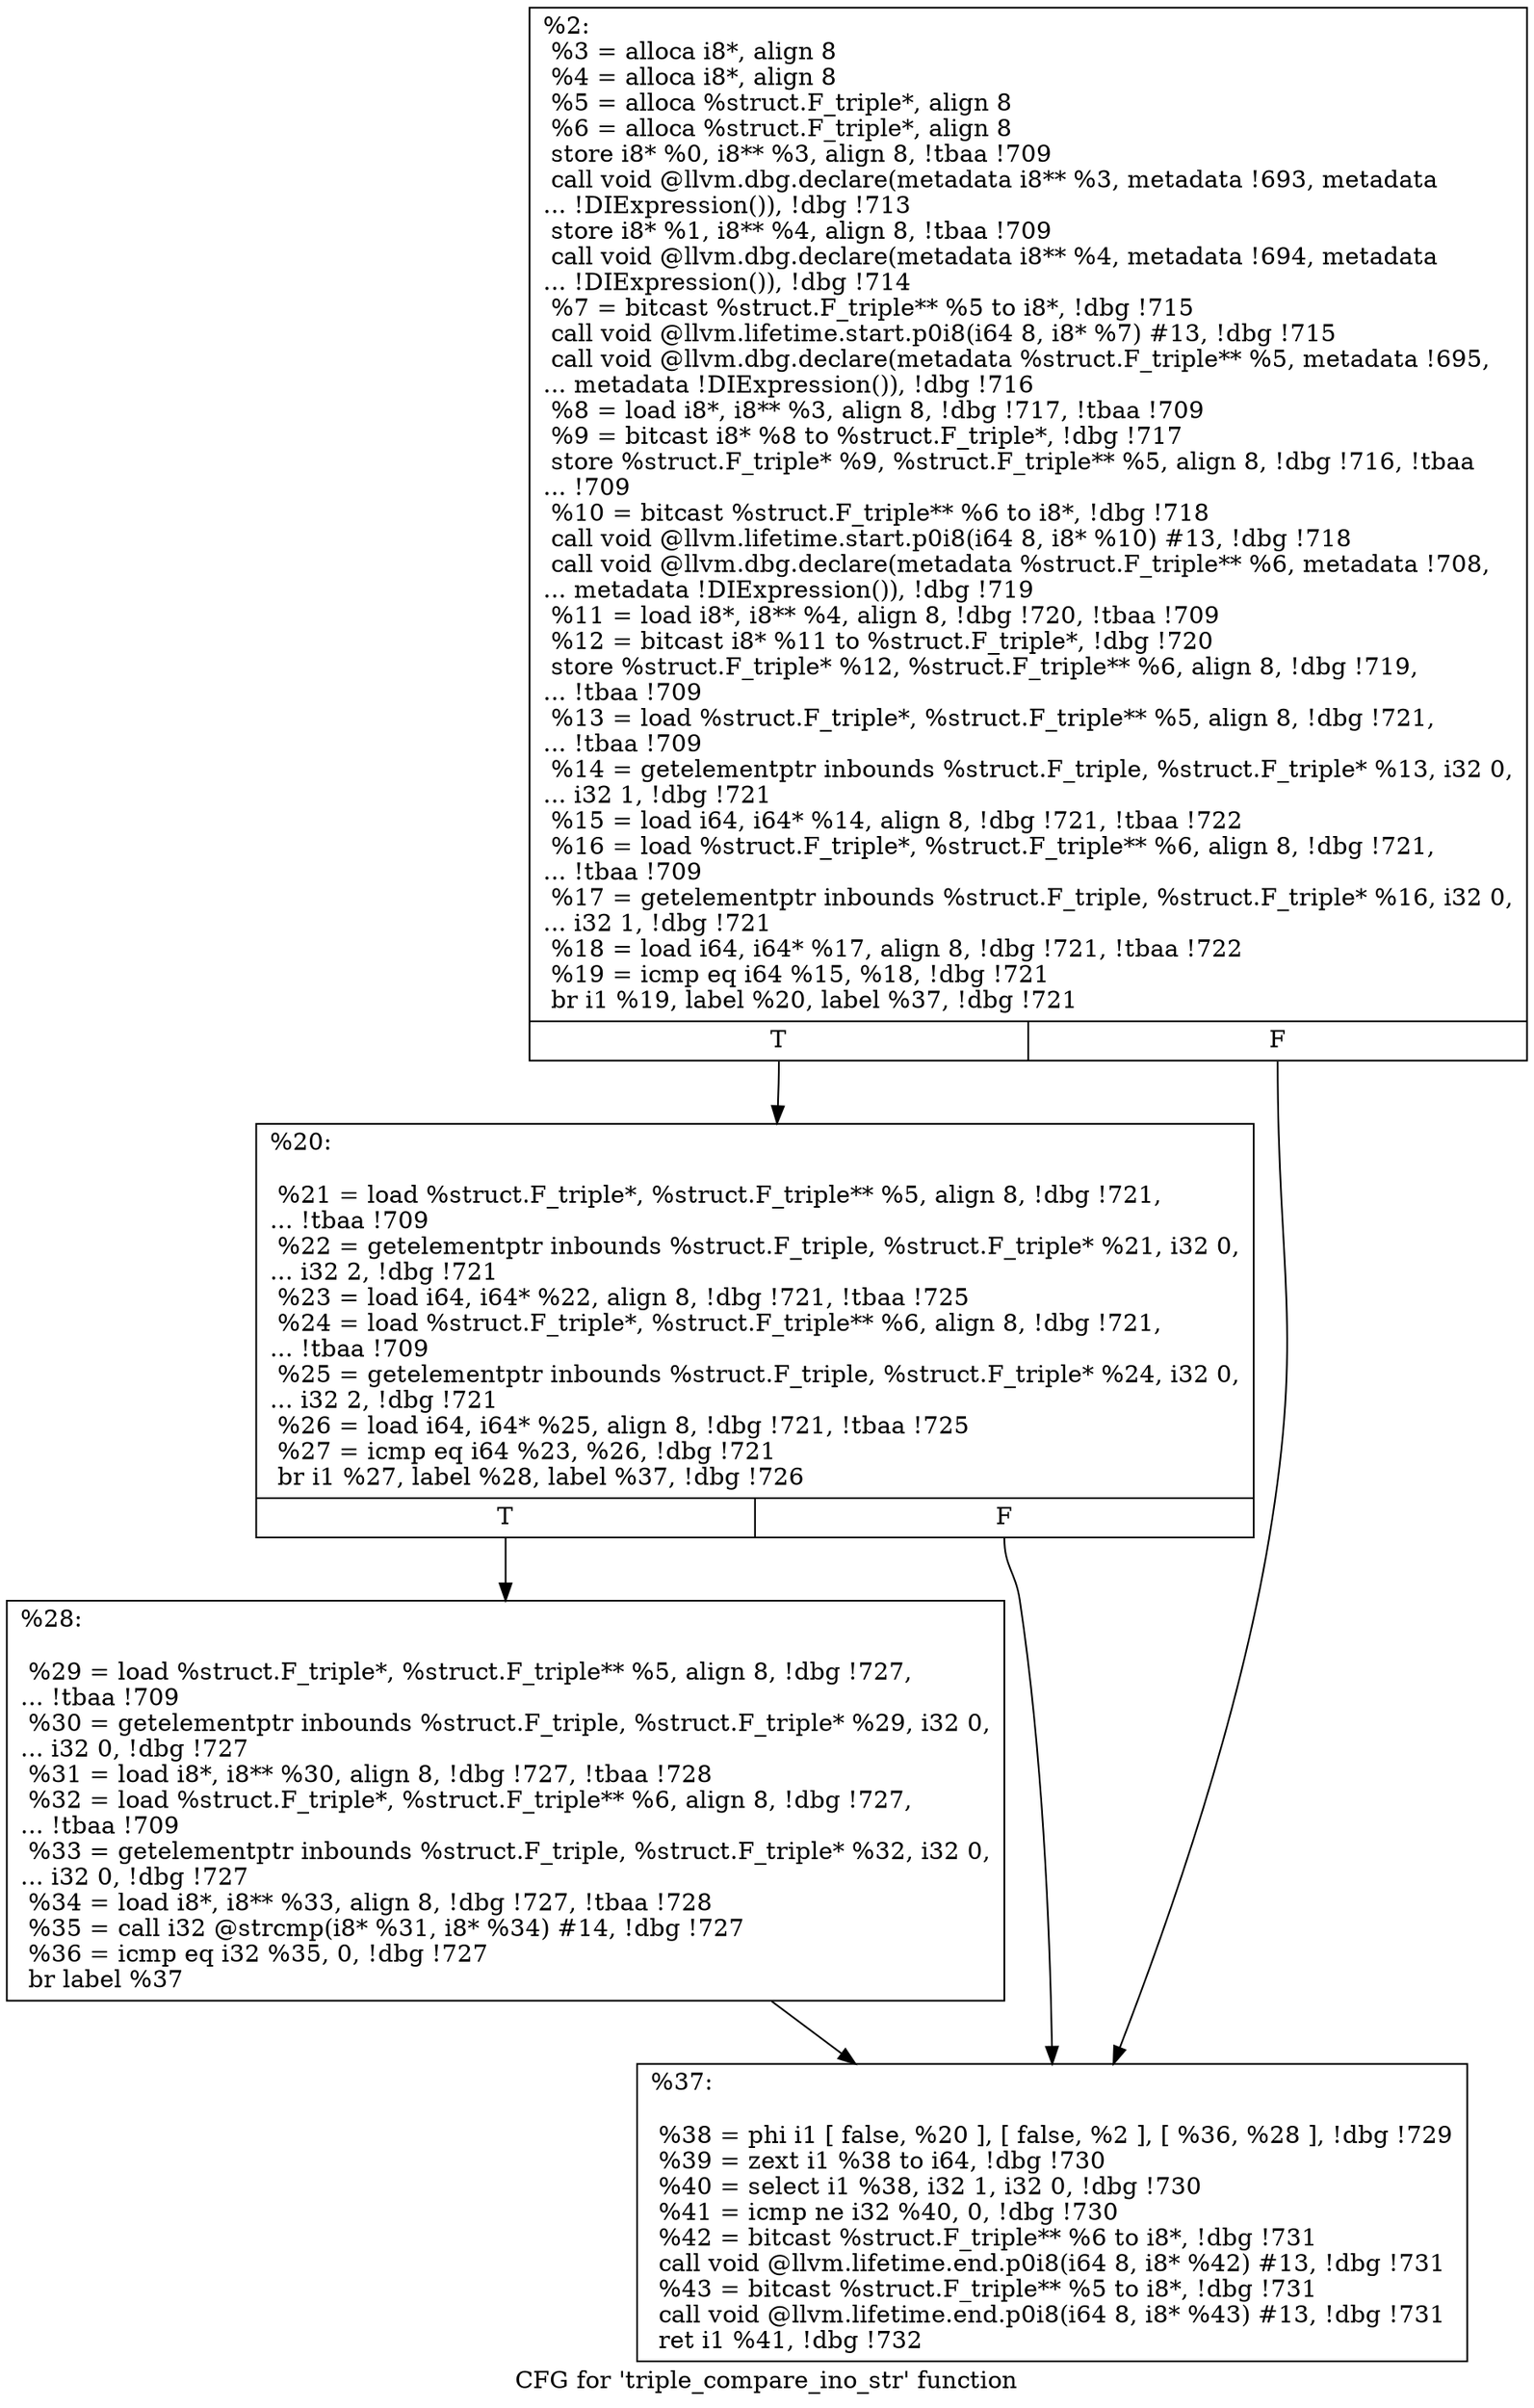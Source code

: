 digraph "CFG for 'triple_compare_ino_str' function" {
	label="CFG for 'triple_compare_ino_str' function";

	Node0x24c3f30 [shape=record,label="{%2:\l  %3 = alloca i8*, align 8\l  %4 = alloca i8*, align 8\l  %5 = alloca %struct.F_triple*, align 8\l  %6 = alloca %struct.F_triple*, align 8\l  store i8* %0, i8** %3, align 8, !tbaa !709\l  call void @llvm.dbg.declare(metadata i8** %3, metadata !693, metadata\l... !DIExpression()), !dbg !713\l  store i8* %1, i8** %4, align 8, !tbaa !709\l  call void @llvm.dbg.declare(metadata i8** %4, metadata !694, metadata\l... !DIExpression()), !dbg !714\l  %7 = bitcast %struct.F_triple** %5 to i8*, !dbg !715\l  call void @llvm.lifetime.start.p0i8(i64 8, i8* %7) #13, !dbg !715\l  call void @llvm.dbg.declare(metadata %struct.F_triple** %5, metadata !695,\l... metadata !DIExpression()), !dbg !716\l  %8 = load i8*, i8** %3, align 8, !dbg !717, !tbaa !709\l  %9 = bitcast i8* %8 to %struct.F_triple*, !dbg !717\l  store %struct.F_triple* %9, %struct.F_triple** %5, align 8, !dbg !716, !tbaa\l... !709\l  %10 = bitcast %struct.F_triple** %6 to i8*, !dbg !718\l  call void @llvm.lifetime.start.p0i8(i64 8, i8* %10) #13, !dbg !718\l  call void @llvm.dbg.declare(metadata %struct.F_triple** %6, metadata !708,\l... metadata !DIExpression()), !dbg !719\l  %11 = load i8*, i8** %4, align 8, !dbg !720, !tbaa !709\l  %12 = bitcast i8* %11 to %struct.F_triple*, !dbg !720\l  store %struct.F_triple* %12, %struct.F_triple** %6, align 8, !dbg !719,\l... !tbaa !709\l  %13 = load %struct.F_triple*, %struct.F_triple** %5, align 8, !dbg !721,\l... !tbaa !709\l  %14 = getelementptr inbounds %struct.F_triple, %struct.F_triple* %13, i32 0,\l... i32 1, !dbg !721\l  %15 = load i64, i64* %14, align 8, !dbg !721, !tbaa !722\l  %16 = load %struct.F_triple*, %struct.F_triple** %6, align 8, !dbg !721,\l... !tbaa !709\l  %17 = getelementptr inbounds %struct.F_triple, %struct.F_triple* %16, i32 0,\l... i32 1, !dbg !721\l  %18 = load i64, i64* %17, align 8, !dbg !721, !tbaa !722\l  %19 = icmp eq i64 %15, %18, !dbg !721\l  br i1 %19, label %20, label %37, !dbg !721\l|{<s0>T|<s1>F}}"];
	Node0x24c3f30:s0 -> Node0x24c3fe0;
	Node0x24c3f30:s1 -> Node0x24c4080;
	Node0x24c3fe0 [shape=record,label="{%20:\l\l  %21 = load %struct.F_triple*, %struct.F_triple** %5, align 8, !dbg !721,\l... !tbaa !709\l  %22 = getelementptr inbounds %struct.F_triple, %struct.F_triple* %21, i32 0,\l... i32 2, !dbg !721\l  %23 = load i64, i64* %22, align 8, !dbg !721, !tbaa !725\l  %24 = load %struct.F_triple*, %struct.F_triple** %6, align 8, !dbg !721,\l... !tbaa !709\l  %25 = getelementptr inbounds %struct.F_triple, %struct.F_triple* %24, i32 0,\l... i32 2, !dbg !721\l  %26 = load i64, i64* %25, align 8, !dbg !721, !tbaa !725\l  %27 = icmp eq i64 %23, %26, !dbg !721\l  br i1 %27, label %28, label %37, !dbg !726\l|{<s0>T|<s1>F}}"];
	Node0x24c3fe0:s0 -> Node0x24c4030;
	Node0x24c3fe0:s1 -> Node0x24c4080;
	Node0x24c4030 [shape=record,label="{%28:\l\l  %29 = load %struct.F_triple*, %struct.F_triple** %5, align 8, !dbg !727,\l... !tbaa !709\l  %30 = getelementptr inbounds %struct.F_triple, %struct.F_triple* %29, i32 0,\l... i32 0, !dbg !727\l  %31 = load i8*, i8** %30, align 8, !dbg !727, !tbaa !728\l  %32 = load %struct.F_triple*, %struct.F_triple** %6, align 8, !dbg !727,\l... !tbaa !709\l  %33 = getelementptr inbounds %struct.F_triple, %struct.F_triple* %32, i32 0,\l... i32 0, !dbg !727\l  %34 = load i8*, i8** %33, align 8, !dbg !727, !tbaa !728\l  %35 = call i32 @strcmp(i8* %31, i8* %34) #14, !dbg !727\l  %36 = icmp eq i32 %35, 0, !dbg !727\l  br label %37\l}"];
	Node0x24c4030 -> Node0x24c4080;
	Node0x24c4080 [shape=record,label="{%37:\l\l  %38 = phi i1 [ false, %20 ], [ false, %2 ], [ %36, %28 ], !dbg !729\l  %39 = zext i1 %38 to i64, !dbg !730\l  %40 = select i1 %38, i32 1, i32 0, !dbg !730\l  %41 = icmp ne i32 %40, 0, !dbg !730\l  %42 = bitcast %struct.F_triple** %6 to i8*, !dbg !731\l  call void @llvm.lifetime.end.p0i8(i64 8, i8* %42) #13, !dbg !731\l  %43 = bitcast %struct.F_triple** %5 to i8*, !dbg !731\l  call void @llvm.lifetime.end.p0i8(i64 8, i8* %43) #13, !dbg !731\l  ret i1 %41, !dbg !732\l}"];
}
